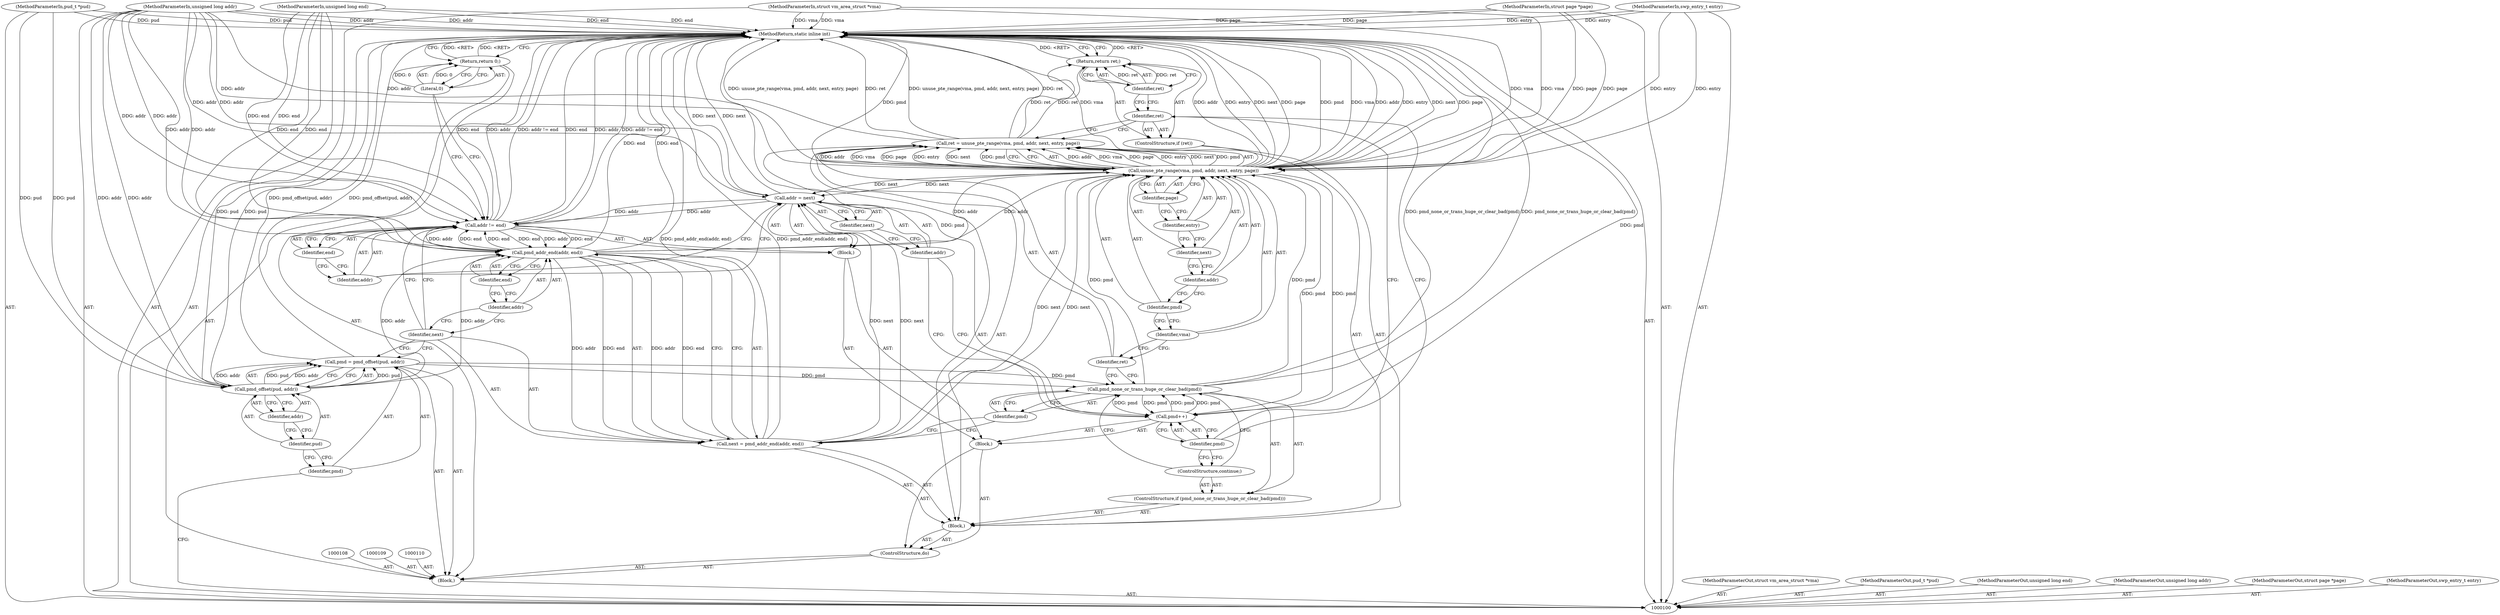 digraph "0_linux_4a1d704194a441bf83c636004a479e01360ec850_10" {
"1000152" [label="(MethodReturn,static inline int)"];
"1000101" [label="(MethodParameterIn,struct vm_area_struct *vma)"];
"1000201" [label="(MethodParameterOut,struct vm_area_struct *vma)"];
"1000102" [label="(MethodParameterIn,pud_t *pud)"];
"1000202" [label="(MethodParameterOut,pud_t *pud)"];
"1000116" [label="(ControlStructure,do)"];
"1000117" [label="(Block,)"];
"1000120" [label="(Call,pmd_addr_end(addr, end))"];
"1000121" [label="(Identifier,addr)"];
"1000122" [label="(Identifier,end)"];
"1000118" [label="(Call,next = pmd_addr_end(addr, end))"];
"1000119" [label="(Identifier,next)"];
"1000123" [label="(ControlStructure,if (pmd_none_or_trans_huge_or_clear_bad(pmd)))"];
"1000125" [label="(Identifier,pmd)"];
"1000124" [label="(Call,pmd_none_or_trans_huge_or_clear_bad(pmd))"];
"1000126" [label="(ControlStructure,continue;)"];
"1000130" [label="(Identifier,vma)"];
"1000127" [label="(Call,ret = unuse_pte_range(vma, pmd, addr, next, entry, page))"];
"1000128" [label="(Identifier,ret)"];
"1000131" [label="(Identifier,pmd)"];
"1000132" [label="(Identifier,addr)"];
"1000133" [label="(Identifier,next)"];
"1000134" [label="(Identifier,entry)"];
"1000135" [label="(Identifier,page)"];
"1000129" [label="(Call,unuse_pte_range(vma, pmd, addr, next, entry, page))"];
"1000136" [label="(ControlStructure,if (ret))"];
"1000137" [label="(Identifier,ret)"];
"1000139" [label="(Identifier,ret)"];
"1000138" [label="(Return,return ret;)"];
"1000140" [label="(Block,)"];
"1000141" [label="(Call,pmd++)"];
"1000142" [label="(Identifier,pmd)"];
"1000143" [label="(Block,)"];
"1000144" [label="(Call,addr = next)"];
"1000145" [label="(Identifier,addr)"];
"1000146" [label="(Identifier,next)"];
"1000147" [label="(Call,addr != end)"];
"1000148" [label="(Identifier,addr)"];
"1000149" [label="(Identifier,end)"];
"1000150" [label="(Return,return 0;)"];
"1000151" [label="(Literal,0)"];
"1000104" [label="(MethodParameterIn,unsigned long end)"];
"1000204" [label="(MethodParameterOut,unsigned long end)"];
"1000103" [label="(MethodParameterIn,unsigned long addr)"];
"1000203" [label="(MethodParameterOut,unsigned long addr)"];
"1000106" [label="(MethodParameterIn,struct page *page)"];
"1000206" [label="(MethodParameterOut,struct page *page)"];
"1000105" [label="(MethodParameterIn,swp_entry_t entry)"];
"1000205" [label="(MethodParameterOut,swp_entry_t entry)"];
"1000107" [label="(Block,)"];
"1000114" [label="(Identifier,pud)"];
"1000111" [label="(Call,pmd = pmd_offset(pud, addr))"];
"1000112" [label="(Identifier,pmd)"];
"1000115" [label="(Identifier,addr)"];
"1000113" [label="(Call,pmd_offset(pud, addr))"];
"1000152" -> "1000100"  [label="AST: "];
"1000152" -> "1000138"  [label="CFG: "];
"1000152" -> "1000150"  [label="CFG: "];
"1000129" -> "1000152"  [label="DDG: vma"];
"1000129" -> "1000152"  [label="DDG: addr"];
"1000129" -> "1000152"  [label="DDG: entry"];
"1000129" -> "1000152"  [label="DDG: next"];
"1000129" -> "1000152"  [label="DDG: page"];
"1000129" -> "1000152"  [label="DDG: pmd"];
"1000141" -> "1000152"  [label="DDG: pmd"];
"1000104" -> "1000152"  [label="DDG: end"];
"1000105" -> "1000152"  [label="DDG: entry"];
"1000113" -> "1000152"  [label="DDG: pud"];
"1000120" -> "1000152"  [label="DDG: end"];
"1000127" -> "1000152"  [label="DDG: ret"];
"1000127" -> "1000152"  [label="DDG: unuse_pte_range(vma, pmd, addr, next, entry, page)"];
"1000144" -> "1000152"  [label="DDG: next"];
"1000106" -> "1000152"  [label="DDG: page"];
"1000103" -> "1000152"  [label="DDG: addr"];
"1000147" -> "1000152"  [label="DDG: end"];
"1000147" -> "1000152"  [label="DDG: addr"];
"1000147" -> "1000152"  [label="DDG: addr != end"];
"1000102" -> "1000152"  [label="DDG: pud"];
"1000111" -> "1000152"  [label="DDG: pmd_offset(pud, addr)"];
"1000101" -> "1000152"  [label="DDG: vma"];
"1000118" -> "1000152"  [label="DDG: pmd_addr_end(addr, end)"];
"1000124" -> "1000152"  [label="DDG: pmd_none_or_trans_huge_or_clear_bad(pmd)"];
"1000138" -> "1000152"  [label="DDG: <RET>"];
"1000150" -> "1000152"  [label="DDG: <RET>"];
"1000101" -> "1000100"  [label="AST: "];
"1000101" -> "1000152"  [label="DDG: vma"];
"1000101" -> "1000129"  [label="DDG: vma"];
"1000201" -> "1000100"  [label="AST: "];
"1000102" -> "1000100"  [label="AST: "];
"1000102" -> "1000152"  [label="DDG: pud"];
"1000102" -> "1000113"  [label="DDG: pud"];
"1000202" -> "1000100"  [label="AST: "];
"1000116" -> "1000107"  [label="AST: "];
"1000117" -> "1000116"  [label="AST: "];
"1000140" -> "1000116"  [label="AST: "];
"1000117" -> "1000116"  [label="AST: "];
"1000118" -> "1000117"  [label="AST: "];
"1000123" -> "1000117"  [label="AST: "];
"1000127" -> "1000117"  [label="AST: "];
"1000136" -> "1000117"  [label="AST: "];
"1000120" -> "1000118"  [label="AST: "];
"1000120" -> "1000122"  [label="CFG: "];
"1000121" -> "1000120"  [label="AST: "];
"1000122" -> "1000120"  [label="AST: "];
"1000118" -> "1000120"  [label="CFG: "];
"1000120" -> "1000152"  [label="DDG: end"];
"1000120" -> "1000118"  [label="DDG: addr"];
"1000120" -> "1000118"  [label="DDG: end"];
"1000113" -> "1000120"  [label="DDG: addr"];
"1000147" -> "1000120"  [label="DDG: addr"];
"1000147" -> "1000120"  [label="DDG: end"];
"1000103" -> "1000120"  [label="DDG: addr"];
"1000104" -> "1000120"  [label="DDG: end"];
"1000120" -> "1000129"  [label="DDG: addr"];
"1000120" -> "1000147"  [label="DDG: end"];
"1000121" -> "1000120"  [label="AST: "];
"1000121" -> "1000119"  [label="CFG: "];
"1000122" -> "1000121"  [label="CFG: "];
"1000122" -> "1000120"  [label="AST: "];
"1000122" -> "1000121"  [label="CFG: "];
"1000120" -> "1000122"  [label="CFG: "];
"1000118" -> "1000117"  [label="AST: "];
"1000118" -> "1000120"  [label="CFG: "];
"1000119" -> "1000118"  [label="AST: "];
"1000120" -> "1000118"  [label="AST: "];
"1000125" -> "1000118"  [label="CFG: "];
"1000118" -> "1000152"  [label="DDG: pmd_addr_end(addr, end)"];
"1000120" -> "1000118"  [label="DDG: addr"];
"1000120" -> "1000118"  [label="DDG: end"];
"1000118" -> "1000129"  [label="DDG: next"];
"1000118" -> "1000144"  [label="DDG: next"];
"1000119" -> "1000118"  [label="AST: "];
"1000119" -> "1000147"  [label="CFG: "];
"1000119" -> "1000111"  [label="CFG: "];
"1000121" -> "1000119"  [label="CFG: "];
"1000123" -> "1000117"  [label="AST: "];
"1000124" -> "1000123"  [label="AST: "];
"1000126" -> "1000123"  [label="AST: "];
"1000125" -> "1000124"  [label="AST: "];
"1000125" -> "1000118"  [label="CFG: "];
"1000124" -> "1000125"  [label="CFG: "];
"1000124" -> "1000123"  [label="AST: "];
"1000124" -> "1000125"  [label="CFG: "];
"1000125" -> "1000124"  [label="AST: "];
"1000126" -> "1000124"  [label="CFG: "];
"1000128" -> "1000124"  [label="CFG: "];
"1000124" -> "1000152"  [label="DDG: pmd_none_or_trans_huge_or_clear_bad(pmd)"];
"1000141" -> "1000124"  [label="DDG: pmd"];
"1000111" -> "1000124"  [label="DDG: pmd"];
"1000124" -> "1000129"  [label="DDG: pmd"];
"1000124" -> "1000141"  [label="DDG: pmd"];
"1000126" -> "1000123"  [label="AST: "];
"1000126" -> "1000124"  [label="CFG: "];
"1000142" -> "1000126"  [label="CFG: "];
"1000130" -> "1000129"  [label="AST: "];
"1000130" -> "1000128"  [label="CFG: "];
"1000131" -> "1000130"  [label="CFG: "];
"1000127" -> "1000117"  [label="AST: "];
"1000127" -> "1000129"  [label="CFG: "];
"1000128" -> "1000127"  [label="AST: "];
"1000129" -> "1000127"  [label="AST: "];
"1000137" -> "1000127"  [label="CFG: "];
"1000127" -> "1000152"  [label="DDG: ret"];
"1000127" -> "1000152"  [label="DDG: unuse_pte_range(vma, pmd, addr, next, entry, page)"];
"1000129" -> "1000127"  [label="DDG: addr"];
"1000129" -> "1000127"  [label="DDG: vma"];
"1000129" -> "1000127"  [label="DDG: page"];
"1000129" -> "1000127"  [label="DDG: entry"];
"1000129" -> "1000127"  [label="DDG: next"];
"1000129" -> "1000127"  [label="DDG: pmd"];
"1000127" -> "1000138"  [label="DDG: ret"];
"1000128" -> "1000127"  [label="AST: "];
"1000128" -> "1000124"  [label="CFG: "];
"1000130" -> "1000128"  [label="CFG: "];
"1000131" -> "1000129"  [label="AST: "];
"1000131" -> "1000130"  [label="CFG: "];
"1000132" -> "1000131"  [label="CFG: "];
"1000132" -> "1000129"  [label="AST: "];
"1000132" -> "1000131"  [label="CFG: "];
"1000133" -> "1000132"  [label="CFG: "];
"1000133" -> "1000129"  [label="AST: "];
"1000133" -> "1000132"  [label="CFG: "];
"1000134" -> "1000133"  [label="CFG: "];
"1000134" -> "1000129"  [label="AST: "];
"1000134" -> "1000133"  [label="CFG: "];
"1000135" -> "1000134"  [label="CFG: "];
"1000135" -> "1000129"  [label="AST: "];
"1000135" -> "1000134"  [label="CFG: "];
"1000129" -> "1000135"  [label="CFG: "];
"1000129" -> "1000127"  [label="AST: "];
"1000129" -> "1000135"  [label="CFG: "];
"1000130" -> "1000129"  [label="AST: "];
"1000131" -> "1000129"  [label="AST: "];
"1000132" -> "1000129"  [label="AST: "];
"1000133" -> "1000129"  [label="AST: "];
"1000134" -> "1000129"  [label="AST: "];
"1000135" -> "1000129"  [label="AST: "];
"1000127" -> "1000129"  [label="CFG: "];
"1000129" -> "1000152"  [label="DDG: vma"];
"1000129" -> "1000152"  [label="DDG: addr"];
"1000129" -> "1000152"  [label="DDG: entry"];
"1000129" -> "1000152"  [label="DDG: next"];
"1000129" -> "1000152"  [label="DDG: page"];
"1000129" -> "1000152"  [label="DDG: pmd"];
"1000129" -> "1000127"  [label="DDG: addr"];
"1000129" -> "1000127"  [label="DDG: vma"];
"1000129" -> "1000127"  [label="DDG: page"];
"1000129" -> "1000127"  [label="DDG: entry"];
"1000129" -> "1000127"  [label="DDG: next"];
"1000129" -> "1000127"  [label="DDG: pmd"];
"1000101" -> "1000129"  [label="DDG: vma"];
"1000124" -> "1000129"  [label="DDG: pmd"];
"1000120" -> "1000129"  [label="DDG: addr"];
"1000103" -> "1000129"  [label="DDG: addr"];
"1000118" -> "1000129"  [label="DDG: next"];
"1000105" -> "1000129"  [label="DDG: entry"];
"1000106" -> "1000129"  [label="DDG: page"];
"1000129" -> "1000141"  [label="DDG: pmd"];
"1000129" -> "1000144"  [label="DDG: next"];
"1000136" -> "1000117"  [label="AST: "];
"1000137" -> "1000136"  [label="AST: "];
"1000138" -> "1000136"  [label="AST: "];
"1000137" -> "1000136"  [label="AST: "];
"1000137" -> "1000127"  [label="CFG: "];
"1000142" -> "1000137"  [label="CFG: "];
"1000139" -> "1000137"  [label="CFG: "];
"1000139" -> "1000138"  [label="AST: "];
"1000139" -> "1000137"  [label="CFG: "];
"1000138" -> "1000139"  [label="CFG: "];
"1000139" -> "1000138"  [label="DDG: ret"];
"1000138" -> "1000136"  [label="AST: "];
"1000138" -> "1000139"  [label="CFG: "];
"1000139" -> "1000138"  [label="AST: "];
"1000152" -> "1000138"  [label="CFG: "];
"1000138" -> "1000152"  [label="DDG: <RET>"];
"1000139" -> "1000138"  [label="DDG: ret"];
"1000127" -> "1000138"  [label="DDG: ret"];
"1000140" -> "1000116"  [label="AST: "];
"1000141" -> "1000140"  [label="AST: "];
"1000143" -> "1000140"  [label="AST: "];
"1000141" -> "1000140"  [label="AST: "];
"1000141" -> "1000142"  [label="CFG: "];
"1000142" -> "1000141"  [label="AST: "];
"1000145" -> "1000141"  [label="CFG: "];
"1000141" -> "1000152"  [label="DDG: pmd"];
"1000141" -> "1000124"  [label="DDG: pmd"];
"1000124" -> "1000141"  [label="DDG: pmd"];
"1000129" -> "1000141"  [label="DDG: pmd"];
"1000142" -> "1000141"  [label="AST: "];
"1000142" -> "1000126"  [label="CFG: "];
"1000142" -> "1000137"  [label="CFG: "];
"1000141" -> "1000142"  [label="CFG: "];
"1000143" -> "1000140"  [label="AST: "];
"1000144" -> "1000143"  [label="AST: "];
"1000147" -> "1000143"  [label="AST: "];
"1000144" -> "1000143"  [label="AST: "];
"1000144" -> "1000146"  [label="CFG: "];
"1000145" -> "1000144"  [label="AST: "];
"1000146" -> "1000144"  [label="AST: "];
"1000148" -> "1000144"  [label="CFG: "];
"1000144" -> "1000152"  [label="DDG: next"];
"1000129" -> "1000144"  [label="DDG: next"];
"1000118" -> "1000144"  [label="DDG: next"];
"1000103" -> "1000144"  [label="DDG: addr"];
"1000144" -> "1000147"  [label="DDG: addr"];
"1000145" -> "1000144"  [label="AST: "];
"1000145" -> "1000141"  [label="CFG: "];
"1000146" -> "1000145"  [label="CFG: "];
"1000146" -> "1000144"  [label="AST: "];
"1000146" -> "1000145"  [label="CFG: "];
"1000144" -> "1000146"  [label="CFG: "];
"1000147" -> "1000143"  [label="AST: "];
"1000147" -> "1000149"  [label="CFG: "];
"1000148" -> "1000147"  [label="AST: "];
"1000149" -> "1000147"  [label="AST: "];
"1000119" -> "1000147"  [label="CFG: "];
"1000151" -> "1000147"  [label="CFG: "];
"1000147" -> "1000152"  [label="DDG: end"];
"1000147" -> "1000152"  [label="DDG: addr"];
"1000147" -> "1000152"  [label="DDG: addr != end"];
"1000147" -> "1000120"  [label="DDG: addr"];
"1000147" -> "1000120"  [label="DDG: end"];
"1000144" -> "1000147"  [label="DDG: addr"];
"1000103" -> "1000147"  [label="DDG: addr"];
"1000120" -> "1000147"  [label="DDG: end"];
"1000104" -> "1000147"  [label="DDG: end"];
"1000148" -> "1000147"  [label="AST: "];
"1000148" -> "1000144"  [label="CFG: "];
"1000149" -> "1000148"  [label="CFG: "];
"1000149" -> "1000147"  [label="AST: "];
"1000149" -> "1000148"  [label="CFG: "];
"1000147" -> "1000149"  [label="CFG: "];
"1000150" -> "1000107"  [label="AST: "];
"1000150" -> "1000151"  [label="CFG: "];
"1000151" -> "1000150"  [label="AST: "];
"1000152" -> "1000150"  [label="CFG: "];
"1000150" -> "1000152"  [label="DDG: <RET>"];
"1000151" -> "1000150"  [label="DDG: 0"];
"1000151" -> "1000150"  [label="AST: "];
"1000151" -> "1000147"  [label="CFG: "];
"1000150" -> "1000151"  [label="CFG: "];
"1000151" -> "1000150"  [label="DDG: 0"];
"1000104" -> "1000100"  [label="AST: "];
"1000104" -> "1000152"  [label="DDG: end"];
"1000104" -> "1000120"  [label="DDG: end"];
"1000104" -> "1000147"  [label="DDG: end"];
"1000204" -> "1000100"  [label="AST: "];
"1000103" -> "1000100"  [label="AST: "];
"1000103" -> "1000152"  [label="DDG: addr"];
"1000103" -> "1000113"  [label="DDG: addr"];
"1000103" -> "1000120"  [label="DDG: addr"];
"1000103" -> "1000129"  [label="DDG: addr"];
"1000103" -> "1000144"  [label="DDG: addr"];
"1000103" -> "1000147"  [label="DDG: addr"];
"1000203" -> "1000100"  [label="AST: "];
"1000106" -> "1000100"  [label="AST: "];
"1000106" -> "1000152"  [label="DDG: page"];
"1000106" -> "1000129"  [label="DDG: page"];
"1000206" -> "1000100"  [label="AST: "];
"1000105" -> "1000100"  [label="AST: "];
"1000105" -> "1000152"  [label="DDG: entry"];
"1000105" -> "1000129"  [label="DDG: entry"];
"1000205" -> "1000100"  [label="AST: "];
"1000107" -> "1000100"  [label="AST: "];
"1000108" -> "1000107"  [label="AST: "];
"1000109" -> "1000107"  [label="AST: "];
"1000110" -> "1000107"  [label="AST: "];
"1000111" -> "1000107"  [label="AST: "];
"1000116" -> "1000107"  [label="AST: "];
"1000150" -> "1000107"  [label="AST: "];
"1000114" -> "1000113"  [label="AST: "];
"1000114" -> "1000112"  [label="CFG: "];
"1000115" -> "1000114"  [label="CFG: "];
"1000111" -> "1000107"  [label="AST: "];
"1000111" -> "1000113"  [label="CFG: "];
"1000112" -> "1000111"  [label="AST: "];
"1000113" -> "1000111"  [label="AST: "];
"1000119" -> "1000111"  [label="CFG: "];
"1000111" -> "1000152"  [label="DDG: pmd_offset(pud, addr)"];
"1000113" -> "1000111"  [label="DDG: pud"];
"1000113" -> "1000111"  [label="DDG: addr"];
"1000111" -> "1000124"  [label="DDG: pmd"];
"1000112" -> "1000111"  [label="AST: "];
"1000112" -> "1000100"  [label="CFG: "];
"1000114" -> "1000112"  [label="CFG: "];
"1000115" -> "1000113"  [label="AST: "];
"1000115" -> "1000114"  [label="CFG: "];
"1000113" -> "1000115"  [label="CFG: "];
"1000113" -> "1000111"  [label="AST: "];
"1000113" -> "1000115"  [label="CFG: "];
"1000114" -> "1000113"  [label="AST: "];
"1000115" -> "1000113"  [label="AST: "];
"1000111" -> "1000113"  [label="CFG: "];
"1000113" -> "1000152"  [label="DDG: pud"];
"1000113" -> "1000111"  [label="DDG: pud"];
"1000113" -> "1000111"  [label="DDG: addr"];
"1000102" -> "1000113"  [label="DDG: pud"];
"1000103" -> "1000113"  [label="DDG: addr"];
"1000113" -> "1000120"  [label="DDG: addr"];
}
